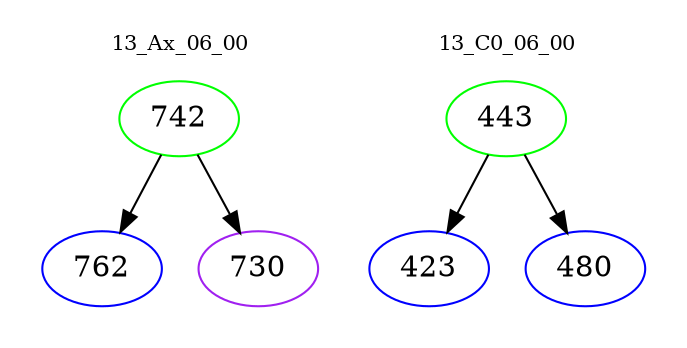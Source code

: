 digraph{
subgraph cluster_0 {
color = white
label = "13_Ax_06_00";
fontsize=10;
T0_742 [label="742", color="green"]
T0_742 -> T0_762 [color="black"]
T0_762 [label="762", color="blue"]
T0_742 -> T0_730 [color="black"]
T0_730 [label="730", color="purple"]
}
subgraph cluster_1 {
color = white
label = "13_C0_06_00";
fontsize=10;
T1_443 [label="443", color="green"]
T1_443 -> T1_423 [color="black"]
T1_423 [label="423", color="blue"]
T1_443 -> T1_480 [color="black"]
T1_480 [label="480", color="blue"]
}
}

